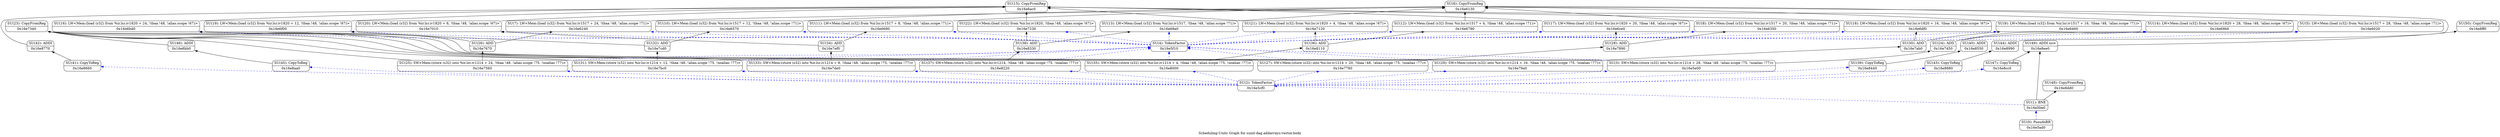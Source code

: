 digraph "Scheduling-Units Graph for sunit-dag.addarrays:vector.body" {
	rankdir="BT";
	label="Scheduling-Units Graph for sunit-dag.addarrays:vector.body";

	Node0x16e5ad0 [shape=record,shape=Mrecord,label="{SU(0): PseudoBR|0x16e5ad0}"];
	Node0x16e5ad0 -> Node0x16e5be0[color=blue,style=dashed];
	Node0x16e5be0 [shape=record,shape=Mrecord,label="{SU(1): BNE|0x16e5be0}"];
	Node0x16e5be0 -> Node0x16e8ee0;
	Node0x16e5be0 -> Node0x16e8dd0;
	Node0x16e5be0 -> Node0x16e5cf0[color=blue,style=dashed];
	Node0x16e5cf0 [shape=record,shape=Mrecord,label="{SU(2): TokenFactor|0x16e5cf0}"];
	Node0x16e5cf0 -> Node0x16e8cc0[color=blue,style=dashed];
	Node0x16e5cf0 -> Node0x16e8aa0[color=blue,style=dashed];
	Node0x16e5cf0 -> Node0x16e8880[color=blue,style=dashed];
	Node0x16e5cf0 -> Node0x16e8660[color=blue,style=dashed];
	Node0x16e5cf0 -> Node0x16e8440[color=blue,style=dashed];
	Node0x16e5cf0 -> Node0x16e8220[color=blue,style=dashed];
	Node0x16e5cf0 -> Node0x16e8000[color=blue,style=dashed];
	Node0x16e5cf0 -> Node0x16e7de0[color=blue,style=dashed];
	Node0x16e5cf0 -> Node0x16e7bc0[color=blue,style=dashed];
	Node0x16e5cf0 -> Node0x16e79a0[color=blue,style=dashed];
	Node0x16e5cf0 -> Node0x16e7780[color=blue,style=dashed];
	Node0x16e5cf0 -> Node0x16e7560[color=blue,style=dashed];
	Node0x16e5cf0 -> Node0x16e5e00[color=blue,style=dashed];
	Node0x16e5e00 [shape=record,shape=Mrecord,label="{SU(3): SW\<Mem:(store (s32) into %ir.lsr.iv1214 + 28, !tbaa !48, !alias.scope !75, !noalias !77)\>|0x16e5e00}"];
	Node0x16e5e00 -> Node0x16e7450;
	Node0x16e5e00 -> Node0x16e7340;
	Node0x16e5e00 -> Node0x16e5f10[color=blue,style=dashed];
	Node0x16e5f10 [shape=record,shape=Mrecord,label="{SU(4): TokenFactor|0x16e5f10}"];
	Node0x16e5f10 -> Node0x16e7230[color=blue,style=dashed];
	Node0x16e5f10 -> Node0x16e7120[color=blue,style=dashed];
	Node0x16e5f10 -> Node0x16e7010[color=blue,style=dashed];
	Node0x16e5f10 -> Node0x16e6f00[color=blue,style=dashed];
	Node0x16e5f10 -> Node0x16e6df0[color=blue,style=dashed];
	Node0x16e5f10 -> Node0x16e6ce0[color=blue,style=dashed];
	Node0x16e5f10 -> Node0x16e6bd0[color=blue,style=dashed];
	Node0x16e5f10 -> Node0x16e69b0[color=blue,style=dashed];
	Node0x16e5f10 -> Node0x16e68a0[color=blue,style=dashed];
	Node0x16e5f10 -> Node0x16e6790[color=blue,style=dashed];
	Node0x16e5f10 -> Node0x16e6680[color=blue,style=dashed];
	Node0x16e5f10 -> Node0x16e6570[color=blue,style=dashed];
	Node0x16e5f10 -> Node0x16e6460[color=blue,style=dashed];
	Node0x16e5f10 -> Node0x16e6350[color=blue,style=dashed];
	Node0x16e5f10 -> Node0x16e6240[color=blue,style=dashed];
	Node0x16e5f10 -> Node0x16e6020[color=blue,style=dashed];
	Node0x16e6020 [shape=record,shape=Mrecord,label="{SU(5): LW\<Mem:(load (s32) from %ir.lsr.iv1517 + 28, !tbaa !48, !alias.scope !71)\>|0x16e6020}"];
	Node0x16e6020 -> Node0x16e6130;
	Node0x16e6130 [shape=record,shape=Mrecord,label="{SU(6): CopyFromReg|0x16e6130}"];
	Node0x16e6240 [shape=record,shape=Mrecord,label="{SU(7): LW\<Mem:(load (s32) from %ir.lsr.iv1517 + 24, !tbaa !48, !alias.scope !71)\>|0x16e6240}"];
	Node0x16e6240 -> Node0x16e6130;
	Node0x16e6350 [shape=record,shape=Mrecord,label="{SU(8): LW\<Mem:(load (s32) from %ir.lsr.iv1517 + 20, !tbaa !48, !alias.scope !71)\>|0x16e6350}"];
	Node0x16e6350 -> Node0x16e6130;
	Node0x16e6460 [shape=record,shape=Mrecord,label="{SU(9): LW\<Mem:(load (s32) from %ir.lsr.iv1517 + 16, !tbaa !48, !alias.scope !71)\>|0x16e6460}"];
	Node0x16e6460 -> Node0x16e6130;
	Node0x16e6570 [shape=record,shape=Mrecord,label="{SU(10): LW\<Mem:(load (s32) from %ir.lsr.iv1517 + 12, !tbaa !48, !alias.scope !71)\>|0x16e6570}"];
	Node0x16e6570 -> Node0x16e6130;
	Node0x16e6680 [shape=record,shape=Mrecord,label="{SU(11): LW\<Mem:(load (s32) from %ir.lsr.iv1517 + 8, !tbaa !48, !alias.scope !71)\>|0x16e6680}"];
	Node0x16e6680 -> Node0x16e6130;
	Node0x16e6790 [shape=record,shape=Mrecord,label="{SU(12): LW\<Mem:(load (s32) from %ir.lsr.iv1517 + 4, !tbaa !48, !alias.scope !71)\>|0x16e6790}"];
	Node0x16e6790 -> Node0x16e6130;
	Node0x16e68a0 [shape=record,shape=Mrecord,label="{SU(13): LW\<Mem:(load (s32) from %ir.lsr.iv1517, !tbaa !48, !alias.scope !71)\>|0x16e68a0}"];
	Node0x16e68a0 -> Node0x16e6130;
	Node0x16e69b0 [shape=record,shape=Mrecord,label="{SU(14): LW\<Mem:(load (s32) from %ir.lsr.iv1820 + 28, !tbaa !48, !alias.scope !67)\>|0x16e69b0}"];
	Node0x16e69b0 -> Node0x16e6ac0;
	Node0x16e6ac0 [shape=record,shape=Mrecord,label="{SU(15): CopyFromReg|0x16e6ac0}"];
	Node0x16e6bd0 [shape=record,shape=Mrecord,label="{SU(16): LW\<Mem:(load (s32) from %ir.lsr.iv1820 + 24, !tbaa !48, !alias.scope !67)\>|0x16e6bd0}"];
	Node0x16e6bd0 -> Node0x16e6ac0;
	Node0x16e6ce0 [shape=record,shape=Mrecord,label="{SU(17): LW\<Mem:(load (s32) from %ir.lsr.iv1820 + 20, !tbaa !48, !alias.scope !67)\>|0x16e6ce0}"];
	Node0x16e6ce0 -> Node0x16e6ac0;
	Node0x16e6df0 [shape=record,shape=Mrecord,label="{SU(18): LW\<Mem:(load (s32) from %ir.lsr.iv1820 + 16, !tbaa !48, !alias.scope !67)\>|0x16e6df0}"];
	Node0x16e6df0 -> Node0x16e6ac0;
	Node0x16e6f00 [shape=record,shape=Mrecord,label="{SU(19): LW\<Mem:(load (s32) from %ir.lsr.iv1820 + 12, !tbaa !48, !alias.scope !67)\>|0x16e6f00}"];
	Node0x16e6f00 -> Node0x16e6ac0;
	Node0x16e7010 [shape=record,shape=Mrecord,label="{SU(20): LW\<Mem:(load (s32) from %ir.lsr.iv1820 + 8, !tbaa !48, !alias.scope !67)\>|0x16e7010}"];
	Node0x16e7010 -> Node0x16e6ac0;
	Node0x16e7120 [shape=record,shape=Mrecord,label="{SU(21): LW\<Mem:(load (s32) from %ir.lsr.iv1820 + 4, !tbaa !48, !alias.scope !67)\>|0x16e7120}"];
	Node0x16e7120 -> Node0x16e6ac0;
	Node0x16e7230 [shape=record,shape=Mrecord,label="{SU(22): LW\<Mem:(load (s32) from %ir.lsr.iv1820, !tbaa !48, !alias.scope !67)\>|0x16e7230}"];
	Node0x16e7230 -> Node0x16e6ac0;
	Node0x16e7340 [shape=record,shape=Mrecord,label="{SU(23): CopyFromReg|0x16e7340}"];
	Node0x16e7450 [shape=record,shape=Mrecord,label="{SU(24): ADD|0x16e7450}"];
	Node0x16e7450 -> Node0x16e6020;
	Node0x16e7450 -> Node0x16e69b0;
	Node0x16e7560 [shape=record,shape=Mrecord,label="{SU(25): SW\<Mem:(store (s32) into %ir.lsr.iv1214 + 24, !tbaa !48, !alias.scope !75, !noalias !77)\>|0x16e7560}"];
	Node0x16e7560 -> Node0x16e7670;
	Node0x16e7560 -> Node0x16e7340;
	Node0x16e7560 -> Node0x16e5f10[color=blue,style=dashed];
	Node0x16e7670 [shape=record,shape=Mrecord,label="{SU(26): ADD|0x16e7670}"];
	Node0x16e7670 -> Node0x16e6240;
	Node0x16e7670 -> Node0x16e6bd0;
	Node0x16e7780 [shape=record,shape=Mrecord,label="{SU(27): SW\<Mem:(store (s32) into %ir.lsr.iv1214 + 20, !tbaa !48, !alias.scope !75, !noalias !77)\>|0x16e7780}"];
	Node0x16e7780 -> Node0x16e7890;
	Node0x16e7780 -> Node0x16e7340;
	Node0x16e7780 -> Node0x16e5f10[color=blue,style=dashed];
	Node0x16e7890 [shape=record,shape=Mrecord,label="{SU(28): ADD|0x16e7890}"];
	Node0x16e7890 -> Node0x16e6350;
	Node0x16e7890 -> Node0x16e6ce0;
	Node0x16e79a0 [shape=record,shape=Mrecord,label="{SU(29): SW\<Mem:(store (s32) into %ir.lsr.iv1214 + 16, !tbaa !48, !alias.scope !75, !noalias !77)\>|0x16e79a0}"];
	Node0x16e79a0 -> Node0x16e7ab0;
	Node0x16e79a0 -> Node0x16e7340;
	Node0x16e79a0 -> Node0x16e5f10[color=blue,style=dashed];
	Node0x16e7ab0 [shape=record,shape=Mrecord,label="{SU(30): ADD|0x16e7ab0}"];
	Node0x16e7ab0 -> Node0x16e6460;
	Node0x16e7ab0 -> Node0x16e6df0;
	Node0x16e7bc0 [shape=record,shape=Mrecord,label="{SU(31): SW\<Mem:(store (s32) into %ir.lsr.iv1214 + 12, !tbaa !48, !alias.scope !75, !noalias !77)\>|0x16e7bc0}"];
	Node0x16e7bc0 -> Node0x16e7cd0;
	Node0x16e7bc0 -> Node0x16e7340;
	Node0x16e7bc0 -> Node0x16e5f10[color=blue,style=dashed];
	Node0x16e7cd0 [shape=record,shape=Mrecord,label="{SU(32): ADD|0x16e7cd0}"];
	Node0x16e7cd0 -> Node0x16e6570;
	Node0x16e7cd0 -> Node0x16e6f00;
	Node0x16e7de0 [shape=record,shape=Mrecord,label="{SU(33): SW\<Mem:(store (s32) into %ir.lsr.iv1214 + 8, !tbaa !48, !alias.scope !75, !noalias !77)\>|0x16e7de0}"];
	Node0x16e7de0 -> Node0x16e7ef0;
	Node0x16e7de0 -> Node0x16e7340;
	Node0x16e7de0 -> Node0x16e5f10[color=blue,style=dashed];
	Node0x16e7ef0 [shape=record,shape=Mrecord,label="{SU(34): ADD|0x16e7ef0}"];
	Node0x16e7ef0 -> Node0x16e6680;
	Node0x16e7ef0 -> Node0x16e7010;
	Node0x16e8000 [shape=record,shape=Mrecord,label="{SU(35): SW\<Mem:(store (s32) into %ir.lsr.iv1214 + 4, !tbaa !48, !alias.scope !75, !noalias !77)\>|0x16e8000}"];
	Node0x16e8000 -> Node0x16e8110;
	Node0x16e8000 -> Node0x16e7340;
	Node0x16e8000 -> Node0x16e5f10[color=blue,style=dashed];
	Node0x16e8110 [shape=record,shape=Mrecord,label="{SU(36): ADD|0x16e8110}"];
	Node0x16e8110 -> Node0x16e6790;
	Node0x16e8110 -> Node0x16e7120;
	Node0x16e8220 [shape=record,shape=Mrecord,label="{SU(37): SW\<Mem:(store (s32) into %ir.lsr.iv1214, !tbaa !48, !alias.scope !75, !noalias !77)\>|0x16e8220}"];
	Node0x16e8220 -> Node0x16e8330;
	Node0x16e8220 -> Node0x16e7340;
	Node0x16e8220 -> Node0x16e5f10[color=blue,style=dashed];
	Node0x16e8330 [shape=record,shape=Mrecord,label="{SU(38): ADD|0x16e8330}"];
	Node0x16e8330 -> Node0x16e68a0;
	Node0x16e8330 -> Node0x16e7230;
	Node0x16e8440 [shape=record,shape=Mrecord,label="{SU(39): CopyToReg|0x16e8440}"];
	Node0x16e8440 -> Node0x16e8550;
	Node0x16e8550 [shape=record,shape=Mrecord,label="{SU(40): ADDI|0x16e8550}"];
	Node0x16e8660 [shape=record,shape=Mrecord,label="{SU(41): CopyToReg|0x16e8660}"];
	Node0x16e8660 -> Node0x16e8770;
	Node0x16e8770 [shape=record,shape=Mrecord,label="{SU(42): ADDI|0x16e8770}"];
	Node0x16e8770 -> Node0x16e6ac0;
	Node0x16e8880 [shape=record,shape=Mrecord,label="{SU(43): CopyToReg|0x16e8880}"];
	Node0x16e8880 -> Node0x16e8990;
	Node0x16e8990 [shape=record,shape=Mrecord,label="{SU(44): ADDI|0x16e8990}"];
	Node0x16e8990 -> Node0x16e6130;
	Node0x16e8aa0 [shape=record,shape=Mrecord,label="{SU(45): CopyToReg|0x16e8aa0}"];
	Node0x16e8aa0 -> Node0x16e8bb0;
	Node0x16e8bb0 [shape=record,shape=Mrecord,label="{SU(46): ADDI|0x16e8bb0}"];
	Node0x16e8bb0 -> Node0x16e7340;
	Node0x16e8cc0 [shape=record,shape=Mrecord,label="{SU(47): CopyToReg|0x16e8cc0}"];
	Node0x16e8cc0 -> Node0x16e8ee0;
	Node0x16e8dd0 [shape=record,shape=Mrecord,label="{SU(48): CopyFromReg|0x16e8dd0}"];
	Node0x16e8ee0 [shape=record,shape=Mrecord,label="{SU(49): ADDI nsw|0x16e8ee0}"];
	Node0x16e8ee0 -> Node0x16e8ff0;
	Node0x16e8ff0 [shape=record,shape=Mrecord,label="{SU(50): CopyFromReg|0x16e8ff0}"];
}
